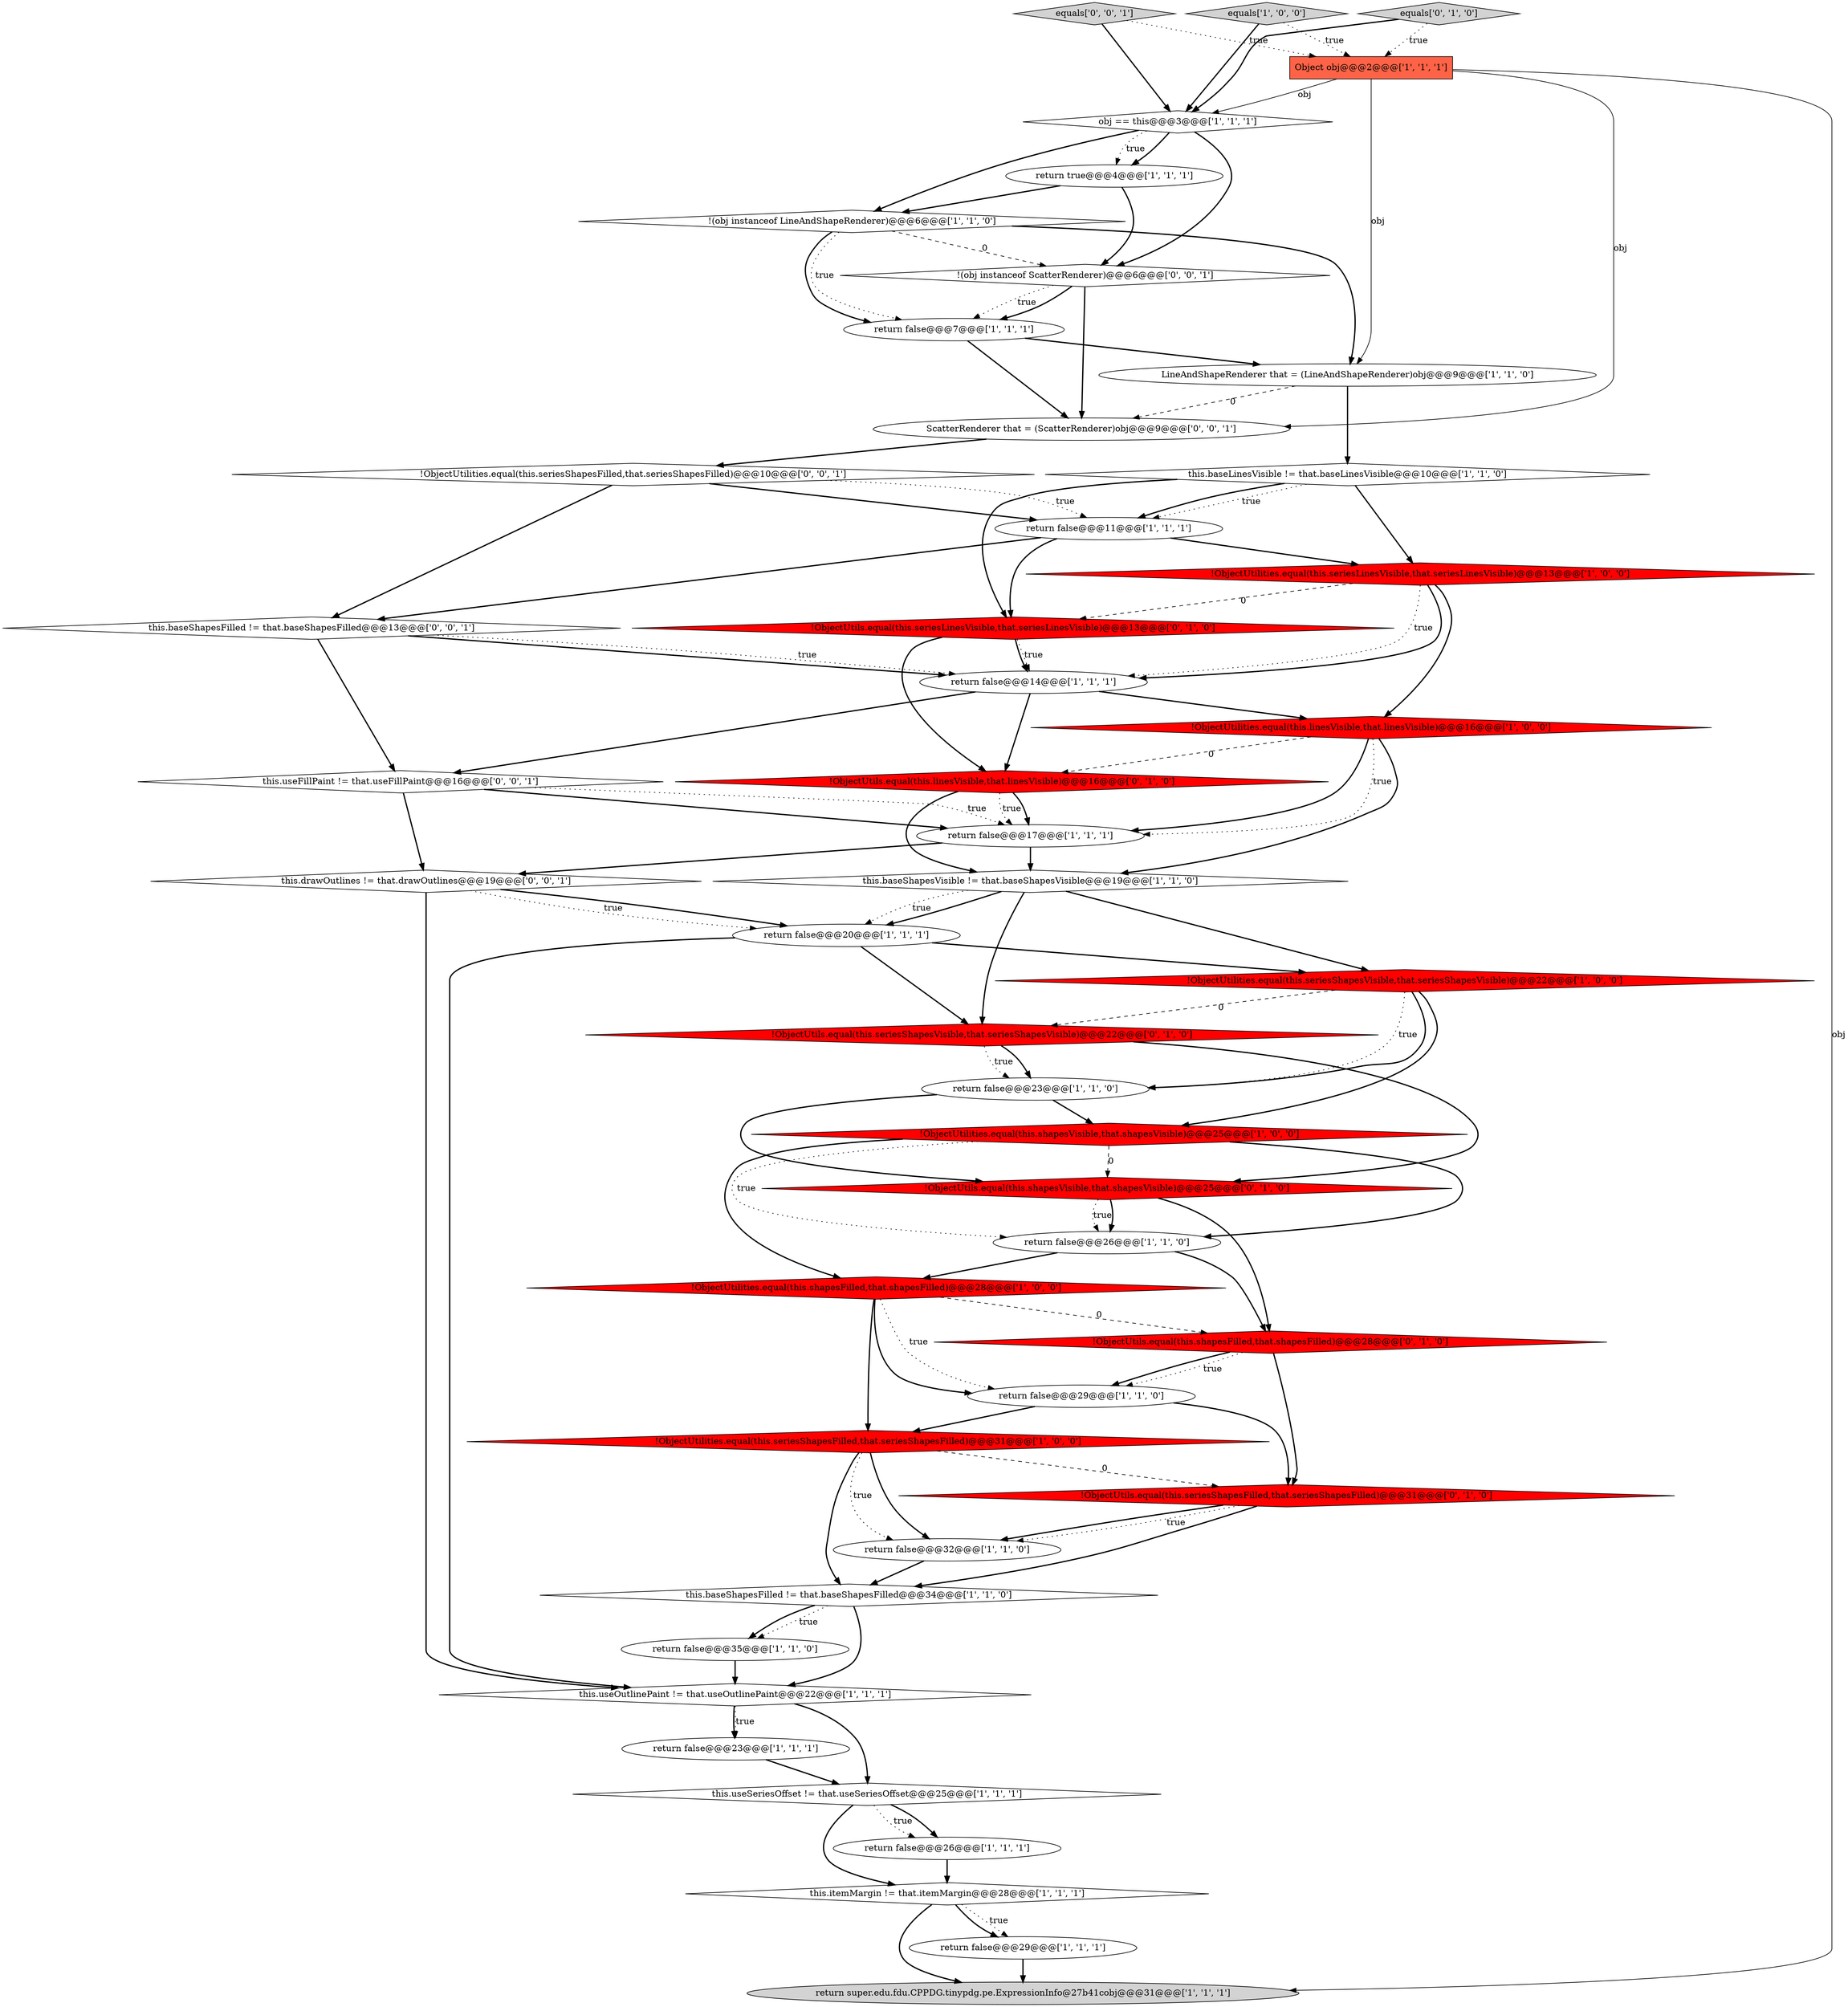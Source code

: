 digraph {
9 [style = filled, label = "return false@@@23@@@['1', '1', '1']", fillcolor = white, shape = ellipse image = "AAA0AAABBB1BBB"];
42 [style = filled, label = "!(obj instanceof ScatterRenderer)@@@6@@@['0', '0', '1']", fillcolor = white, shape = diamond image = "AAA0AAABBB3BBB"];
31 [style = filled, label = "this.baseLinesVisible != that.baseLinesVisible@@@10@@@['1', '1', '0']", fillcolor = white, shape = diamond image = "AAA0AAABBB1BBB"];
43 [style = filled, label = "!ObjectUtilities.equal(this.seriesShapesFilled,that.seriesShapesFilled)@@@10@@@['0', '0', '1']", fillcolor = white, shape = diamond image = "AAA0AAABBB3BBB"];
5 [style = filled, label = "!ObjectUtilities.equal(this.linesVisible,that.linesVisible)@@@16@@@['1', '0', '0']", fillcolor = red, shape = diamond image = "AAA1AAABBB1BBB"];
12 [style = filled, label = "return false@@@11@@@['1', '1', '1']", fillcolor = white, shape = ellipse image = "AAA0AAABBB1BBB"];
34 [style = filled, label = "!ObjectUtils.equal(this.shapesVisible,that.shapesVisible)@@@25@@@['0', '1', '0']", fillcolor = red, shape = diamond image = "AAA1AAABBB2BBB"];
40 [style = filled, label = "this.useFillPaint != that.useFillPaint@@@16@@@['0', '0', '1']", fillcolor = white, shape = diamond image = "AAA0AAABBB3BBB"];
24 [style = filled, label = "return false@@@29@@@['1', '1', '1']", fillcolor = white, shape = ellipse image = "AAA0AAABBB1BBB"];
33 [style = filled, label = "equals['0', '1', '0']", fillcolor = lightgray, shape = diamond image = "AAA0AAABBB2BBB"];
41 [style = filled, label = "this.baseShapesFilled != that.baseShapesFilled@@@13@@@['0', '0', '1']", fillcolor = white, shape = diamond image = "AAA0AAABBB3BBB"];
2 [style = filled, label = "!(obj instanceof LineAndShapeRenderer)@@@6@@@['1', '1', '0']", fillcolor = white, shape = diamond image = "AAA0AAABBB1BBB"];
25 [style = filled, label = "!ObjectUtilities.equal(this.seriesShapesVisible,that.seriesShapesVisible)@@@22@@@['1', '0', '0']", fillcolor = red, shape = diamond image = "AAA1AAABBB1BBB"];
17 [style = filled, label = "return false@@@29@@@['1', '1', '0']", fillcolor = white, shape = ellipse image = "AAA0AAABBB1BBB"];
6 [style = filled, label = "return false@@@32@@@['1', '1', '0']", fillcolor = white, shape = ellipse image = "AAA0AAABBB1BBB"];
18 [style = filled, label = "!ObjectUtilities.equal(this.seriesShapesFilled,that.seriesShapesFilled)@@@31@@@['1', '0', '0']", fillcolor = red, shape = diamond image = "AAA1AAABBB1BBB"];
26 [style = filled, label = "this.itemMargin != that.itemMargin@@@28@@@['1', '1', '1']", fillcolor = white, shape = diamond image = "AAA0AAABBB1BBB"];
22 [style = filled, label = "return false@@@14@@@['1', '1', '1']", fillcolor = white, shape = ellipse image = "AAA0AAABBB1BBB"];
7 [style = filled, label = "return false@@@20@@@['1', '1', '1']", fillcolor = white, shape = ellipse image = "AAA0AAABBB1BBB"];
20 [style = filled, label = "!ObjectUtilities.equal(this.seriesLinesVisible,that.seriesLinesVisible)@@@13@@@['1', '0', '0']", fillcolor = red, shape = diamond image = "AAA1AAABBB1BBB"];
28 [style = filled, label = "return super.edu.fdu.CPPDG.tinypdg.pe.ExpressionInfo@27b41cobj@@@31@@@['1', '1', '1']", fillcolor = lightgray, shape = ellipse image = "AAA0AAABBB1BBB"];
3 [style = filled, label = "return false@@@26@@@['1', '1', '0']", fillcolor = white, shape = ellipse image = "AAA0AAABBB1BBB"];
1 [style = filled, label = "return false@@@17@@@['1', '1', '1']", fillcolor = white, shape = ellipse image = "AAA0AAABBB1BBB"];
11 [style = filled, label = "this.baseShapesFilled != that.baseShapesFilled@@@34@@@['1', '1', '0']", fillcolor = white, shape = diamond image = "AAA0AAABBB1BBB"];
27 [style = filled, label = "this.useSeriesOffset != that.useSeriesOffset@@@25@@@['1', '1', '1']", fillcolor = white, shape = diamond image = "AAA0AAABBB1BBB"];
21 [style = filled, label = "return false@@@26@@@['1', '1', '1']", fillcolor = white, shape = ellipse image = "AAA0AAABBB1BBB"];
44 [style = filled, label = "ScatterRenderer that = (ScatterRenderer)obj@@@9@@@['0', '0', '1']", fillcolor = white, shape = ellipse image = "AAA0AAABBB3BBB"];
23 [style = filled, label = "!ObjectUtilities.equal(this.shapesVisible,that.shapesVisible)@@@25@@@['1', '0', '0']", fillcolor = red, shape = diamond image = "AAA1AAABBB1BBB"];
14 [style = filled, label = "this.useOutlinePaint != that.useOutlinePaint@@@22@@@['1', '1', '1']", fillcolor = white, shape = diamond image = "AAA0AAABBB1BBB"];
30 [style = filled, label = "!ObjectUtilities.equal(this.shapesFilled,that.shapesFilled)@@@28@@@['1', '0', '0']", fillcolor = red, shape = diamond image = "AAA1AAABBB1BBB"];
35 [style = filled, label = "!ObjectUtils.equal(this.linesVisible,that.linesVisible)@@@16@@@['0', '1', '0']", fillcolor = red, shape = diamond image = "AAA1AAABBB2BBB"];
36 [style = filled, label = "!ObjectUtils.equal(this.shapesFilled,that.shapesFilled)@@@28@@@['0', '1', '0']", fillcolor = red, shape = diamond image = "AAA1AAABBB2BBB"];
32 [style = filled, label = "!ObjectUtils.equal(this.seriesShapesVisible,that.seriesShapesVisible)@@@22@@@['0', '1', '0']", fillcolor = red, shape = diamond image = "AAA1AAABBB2BBB"];
0 [style = filled, label = "equals['1', '0', '0']", fillcolor = lightgray, shape = diamond image = "AAA0AAABBB1BBB"];
15 [style = filled, label = "this.baseShapesVisible != that.baseShapesVisible@@@19@@@['1', '1', '0']", fillcolor = white, shape = diamond image = "AAA0AAABBB1BBB"];
37 [style = filled, label = "!ObjectUtils.equal(this.seriesLinesVisible,that.seriesLinesVisible)@@@13@@@['0', '1', '0']", fillcolor = red, shape = diamond image = "AAA1AAABBB2BBB"];
4 [style = filled, label = "return false@@@23@@@['1', '1', '0']", fillcolor = white, shape = ellipse image = "AAA0AAABBB1BBB"];
38 [style = filled, label = "!ObjectUtils.equal(this.seriesShapesFilled,that.seriesShapesFilled)@@@31@@@['0', '1', '0']", fillcolor = red, shape = diamond image = "AAA1AAABBB2BBB"];
8 [style = filled, label = "Object obj@@@2@@@['1', '1', '1']", fillcolor = tomato, shape = box image = "AAA0AAABBB1BBB"];
10 [style = filled, label = "return false@@@7@@@['1', '1', '1']", fillcolor = white, shape = ellipse image = "AAA0AAABBB1BBB"];
45 [style = filled, label = "equals['0', '0', '1']", fillcolor = lightgray, shape = diamond image = "AAA0AAABBB3BBB"];
19 [style = filled, label = "return false@@@35@@@['1', '1', '0']", fillcolor = white, shape = ellipse image = "AAA0AAABBB1BBB"];
29 [style = filled, label = "LineAndShapeRenderer that = (LineAndShapeRenderer)obj@@@9@@@['1', '1', '0']", fillcolor = white, shape = ellipse image = "AAA0AAABBB1BBB"];
13 [style = filled, label = "obj == this@@@3@@@['1', '1', '1']", fillcolor = white, shape = diamond image = "AAA0AAABBB1BBB"];
39 [style = filled, label = "this.drawOutlines != that.drawOutlines@@@19@@@['0', '0', '1']", fillcolor = white, shape = diamond image = "AAA0AAABBB3BBB"];
16 [style = filled, label = "return true@@@4@@@['1', '1', '1']", fillcolor = white, shape = ellipse image = "AAA0AAABBB1BBB"];
2->42 [style = dashed, label="0"];
31->37 [style = bold, label=""];
7->32 [style = bold, label=""];
0->13 [style = bold, label=""];
11->14 [style = bold, label=""];
15->25 [style = bold, label=""];
25->4 [style = dotted, label="true"];
5->1 [style = dotted, label="true"];
39->14 [style = bold, label=""];
5->15 [style = bold, label=""];
32->34 [style = bold, label=""];
15->7 [style = dotted, label="true"];
20->37 [style = dashed, label="0"];
30->18 [style = bold, label=""];
7->14 [style = bold, label=""];
17->38 [style = bold, label=""];
35->1 [style = dotted, label="true"];
21->26 [style = bold, label=""];
3->36 [style = bold, label=""];
42->44 [style = bold, label=""];
5->35 [style = dashed, label="0"];
6->11 [style = bold, label=""];
26->24 [style = dotted, label="true"];
14->9 [style = bold, label=""];
16->42 [style = bold, label=""];
32->4 [style = bold, label=""];
41->22 [style = bold, label=""];
26->28 [style = bold, label=""];
36->17 [style = bold, label=""];
31->20 [style = bold, label=""];
8->13 [style = solid, label="obj"];
3->30 [style = bold, label=""];
31->12 [style = dotted, label="true"];
2->10 [style = dotted, label="true"];
24->28 [style = bold, label=""];
43->12 [style = dotted, label="true"];
23->30 [style = bold, label=""];
23->34 [style = dashed, label="0"];
38->11 [style = bold, label=""];
18->11 [style = bold, label=""];
23->3 [style = bold, label=""];
27->21 [style = dotted, label="true"];
30->36 [style = dashed, label="0"];
26->24 [style = bold, label=""];
33->13 [style = bold, label=""];
22->5 [style = bold, label=""];
13->16 [style = bold, label=""];
12->37 [style = bold, label=""];
38->6 [style = bold, label=""];
18->6 [style = dotted, label="true"];
12->41 [style = bold, label=""];
0->8 [style = dotted, label="true"];
5->1 [style = bold, label=""];
10->44 [style = bold, label=""];
43->12 [style = bold, label=""];
39->7 [style = bold, label=""];
34->36 [style = bold, label=""];
23->3 [style = dotted, label="true"];
11->19 [style = dotted, label="true"];
20->22 [style = dotted, label="true"];
4->23 [style = bold, label=""];
27->26 [style = bold, label=""];
1->39 [style = bold, label=""];
13->16 [style = dotted, label="true"];
30->17 [style = bold, label=""];
13->42 [style = bold, label=""];
32->4 [style = dotted, label="true"];
35->15 [style = bold, label=""];
12->20 [style = bold, label=""];
8->44 [style = solid, label="obj"];
2->10 [style = bold, label=""];
31->12 [style = bold, label=""];
9->27 [style = bold, label=""];
37->22 [style = bold, label=""];
40->39 [style = bold, label=""];
19->14 [style = bold, label=""];
35->1 [style = bold, label=""];
41->40 [style = bold, label=""];
18->6 [style = bold, label=""];
37->22 [style = dotted, label="true"];
33->8 [style = dotted, label="true"];
40->1 [style = dotted, label="true"];
43->41 [style = bold, label=""];
14->27 [style = bold, label=""];
30->17 [style = dotted, label="true"];
37->35 [style = bold, label=""];
22->35 [style = bold, label=""];
27->21 [style = bold, label=""];
4->34 [style = bold, label=""];
22->40 [style = bold, label=""];
13->2 [style = bold, label=""];
41->22 [style = dotted, label="true"];
25->32 [style = dashed, label="0"];
15->7 [style = bold, label=""];
25->23 [style = bold, label=""];
1->15 [style = bold, label=""];
29->31 [style = bold, label=""];
25->4 [style = bold, label=""];
45->8 [style = dotted, label="true"];
38->6 [style = dotted, label="true"];
45->13 [style = bold, label=""];
16->2 [style = bold, label=""];
11->19 [style = bold, label=""];
18->38 [style = dashed, label="0"];
44->43 [style = bold, label=""];
29->44 [style = dashed, label="0"];
20->22 [style = bold, label=""];
20->5 [style = bold, label=""];
8->28 [style = solid, label="obj"];
42->10 [style = dotted, label="true"];
40->1 [style = bold, label=""];
34->3 [style = dotted, label="true"];
10->29 [style = bold, label=""];
36->17 [style = dotted, label="true"];
34->3 [style = bold, label=""];
42->10 [style = bold, label=""];
7->25 [style = bold, label=""];
14->9 [style = dotted, label="true"];
36->38 [style = bold, label=""];
2->29 [style = bold, label=""];
15->32 [style = bold, label=""];
17->18 [style = bold, label=""];
39->7 [style = dotted, label="true"];
8->29 [style = solid, label="obj"];
}
